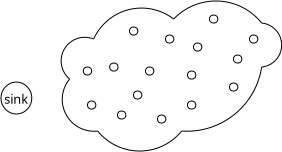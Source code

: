 <?xml version="1.0" encoding="UTF-8"?>
<dia:diagram xmlns:dia="http://www.lysator.liu.se/~alla/dia/">
  <dia:layer name="Background" visible="true">
    <dia:object type="Flowchart - Ellipse" version="0" id="O0">
      <dia:attribute name="obj_pos">
        <dia:point val="9.967,5.352"/>
      </dia:attribute>
      <dia:attribute name="obj_bb">
        <dia:rectangle val="9.967,5.352;11.504,6.946"/>
      </dia:attribute>
      <dia:attribute name="elem_corner">
        <dia:point val="9.967,5.352"/>
      </dia:attribute>
      <dia:attribute name="elem_width">
        <dia:real val="1.538"/>
      </dia:attribute>
      <dia:attribute name="elem_height">
        <dia:real val="1.594"/>
      </dia:attribute>
      <dia:attribute name="border_width">
        <dia:real val="0"/>
      </dia:attribute>
      <dia:attribute name="show_background">
        <dia:boolean val="true"/>
      </dia:attribute>
      <dia:attribute name="padding">
        <dia:real val="0"/>
      </dia:attribute>
      <dia:attribute name="text">
        <dia:composite type="text">
          <dia:attribute name="string">
            <dia:string>#sink#</dia:string>
          </dia:attribute>
          <dia:attribute name="font">
            <dia:font family="sans" style="0" name="Helvetica"/>
          </dia:attribute>
          <dia:attribute name="height">
            <dia:real val="0.8"/>
          </dia:attribute>
          <dia:attribute name="pos">
            <dia:point val="10.735,6.427"/>
          </dia:attribute>
          <dia:attribute name="color">
            <dia:color val="#000000"/>
          </dia:attribute>
          <dia:attribute name="alignment">
            <dia:enum val="1"/>
          </dia:attribute>
        </dia:composite>
      </dia:attribute>
    </dia:object>
    <dia:object type="Standard - Ellipse" version="0" id="O1">
      <dia:attribute name="obj_pos">
        <dia:point val="14.082,4.596"/>
      </dia:attribute>
      <dia:attribute name="obj_bb">
        <dia:rectangle val="14.082,4.596;14.5,5"/>
      </dia:attribute>
      <dia:attribute name="elem_corner">
        <dia:point val="14.082,4.596"/>
      </dia:attribute>
      <dia:attribute name="elem_width">
        <dia:real val="0.418"/>
      </dia:attribute>
      <dia:attribute name="elem_height">
        <dia:real val="0.404"/>
      </dia:attribute>
      <dia:attribute name="border_width">
        <dia:real val="0"/>
      </dia:attribute>
    </dia:object>
    <dia:object type="Standard - Ellipse" version="0" id="O2">
      <dia:attribute name="obj_pos">
        <dia:point val="20.391,1.998"/>
      </dia:attribute>
      <dia:attribute name="obj_bb">
        <dia:rectangle val="20.391,1.998;20.809,2.402"/>
      </dia:attribute>
      <dia:attribute name="elem_corner">
        <dia:point val="20.391,1.998"/>
      </dia:attribute>
      <dia:attribute name="elem_width">
        <dia:real val="0.418"/>
      </dia:attribute>
      <dia:attribute name="elem_height">
        <dia:real val="0.404"/>
      </dia:attribute>
      <dia:attribute name="border_width">
        <dia:real val="0"/>
      </dia:attribute>
    </dia:object>
    <dia:object type="Standard - Ellipse" version="0" id="O3">
      <dia:attribute name="obj_pos">
        <dia:point val="14.291,6.298"/>
      </dia:attribute>
      <dia:attribute name="obj_bb">
        <dia:rectangle val="14.291,6.298;14.709,6.702"/>
      </dia:attribute>
      <dia:attribute name="elem_corner">
        <dia:point val="14.291,6.298"/>
      </dia:attribute>
      <dia:attribute name="elem_width">
        <dia:real val="0.418"/>
      </dia:attribute>
      <dia:attribute name="elem_height">
        <dia:real val="0.404"/>
      </dia:attribute>
      <dia:attribute name="border_width">
        <dia:real val="0"/>
      </dia:attribute>
    </dia:object>
    <dia:object type="Standard - Ellipse" version="0" id="O4">
      <dia:attribute name="obj_pos">
        <dia:point val="15.791,6.798"/>
      </dia:attribute>
      <dia:attribute name="obj_bb">
        <dia:rectangle val="15.791,6.798;16.209,7.202"/>
      </dia:attribute>
      <dia:attribute name="elem_corner">
        <dia:point val="15.791,6.798"/>
      </dia:attribute>
      <dia:attribute name="elem_width">
        <dia:real val="0.418"/>
      </dia:attribute>
      <dia:attribute name="elem_height">
        <dia:real val="0.404"/>
      </dia:attribute>
      <dia:attribute name="border_width">
        <dia:real val="0"/>
      </dia:attribute>
    </dia:object>
    <dia:object type="Standard - Ellipse" version="0" id="O5">
      <dia:attribute name="obj_pos">
        <dia:point val="19.291,4.798"/>
      </dia:attribute>
      <dia:attribute name="obj_bb">
        <dia:rectangle val="19.291,4.798;19.709,5.202"/>
      </dia:attribute>
      <dia:attribute name="elem_corner">
        <dia:point val="19.291,4.798"/>
      </dia:attribute>
      <dia:attribute name="elem_width">
        <dia:real val="0.418"/>
      </dia:attribute>
      <dia:attribute name="elem_height">
        <dia:real val="0.404"/>
      </dia:attribute>
      <dia:attribute name="border_width">
        <dia:real val="0"/>
      </dia:attribute>
    </dia:object>
    <dia:object type="Standard - Ellipse" version="0" id="O6">
      <dia:attribute name="obj_pos">
        <dia:point val="16.391,2.598"/>
      </dia:attribute>
      <dia:attribute name="obj_bb">
        <dia:rectangle val="16.391,2.598;16.809,3.002"/>
      </dia:attribute>
      <dia:attribute name="elem_corner">
        <dia:point val="16.391,2.598"/>
      </dia:attribute>
      <dia:attribute name="elem_width">
        <dia:real val="0.418"/>
      </dia:attribute>
      <dia:attribute name="elem_height">
        <dia:real val="0.404"/>
      </dia:attribute>
      <dia:attribute name="border_width">
        <dia:real val="0"/>
      </dia:attribute>
    </dia:object>
    <dia:object type="Standard - Ellipse" version="0" id="O7">
      <dia:attribute name="obj_pos">
        <dia:point val="19.291,6.298"/>
      </dia:attribute>
      <dia:attribute name="obj_bb">
        <dia:rectangle val="19.291,6.298;19.709,6.702"/>
      </dia:attribute>
      <dia:attribute name="elem_corner">
        <dia:point val="19.291,6.298"/>
      </dia:attribute>
      <dia:attribute name="elem_width">
        <dia:real val="0.418"/>
      </dia:attribute>
      <dia:attribute name="elem_height">
        <dia:real val="0.404"/>
      </dia:attribute>
      <dia:attribute name="border_width">
        <dia:real val="0"/>
      </dia:attribute>
    </dia:object>
    <dia:object type="Standard - Ellipse" version="0" id="O8">
      <dia:attribute name="obj_pos">
        <dia:point val="17.191,4.598"/>
      </dia:attribute>
      <dia:attribute name="obj_bb">
        <dia:rectangle val="17.191,4.598;17.609,5.002"/>
      </dia:attribute>
      <dia:attribute name="elem_corner">
        <dia:point val="17.191,4.598"/>
      </dia:attribute>
      <dia:attribute name="elem_width">
        <dia:real val="0.418"/>
      </dia:attribute>
      <dia:attribute name="elem_height">
        <dia:real val="0.404"/>
      </dia:attribute>
      <dia:attribute name="border_width">
        <dia:real val="0"/>
      </dia:attribute>
    </dia:object>
    <dia:object type="Standard - Ellipse" version="0" id="O9">
      <dia:attribute name="obj_pos">
        <dia:point val="16.591,5.798"/>
      </dia:attribute>
      <dia:attribute name="obj_bb">
        <dia:rectangle val="16.591,5.798;17.009,6.202"/>
      </dia:attribute>
      <dia:attribute name="elem_corner">
        <dia:point val="16.591,5.798"/>
      </dia:attribute>
      <dia:attribute name="elem_width">
        <dia:real val="0.418"/>
      </dia:attribute>
      <dia:attribute name="elem_height">
        <dia:real val="0.404"/>
      </dia:attribute>
      <dia:attribute name="border_width">
        <dia:real val="0"/>
      </dia:attribute>
    </dia:object>
    <dia:object type="Standard - Ellipse" version="0" id="O10">
      <dia:attribute name="obj_pos">
        <dia:point val="19.591,3.398"/>
      </dia:attribute>
      <dia:attribute name="obj_bb">
        <dia:rectangle val="19.591,3.398;20.009,3.802"/>
      </dia:attribute>
      <dia:attribute name="elem_corner">
        <dia:point val="19.591,3.398"/>
      </dia:attribute>
      <dia:attribute name="elem_width">
        <dia:real val="0.418"/>
      </dia:attribute>
      <dia:attribute name="elem_height">
        <dia:real val="0.404"/>
      </dia:attribute>
      <dia:attribute name="border_width">
        <dia:real val="0"/>
      </dia:attribute>
    </dia:object>
    <dia:object type="Standard - Ellipse" version="0" id="O11">
      <dia:attribute name="obj_pos">
        <dia:point val="22.391,2.998"/>
      </dia:attribute>
      <dia:attribute name="obj_bb">
        <dia:rectangle val="22.391,2.998;22.809,3.402"/>
      </dia:attribute>
      <dia:attribute name="elem_corner">
        <dia:point val="22.391,2.998"/>
      </dia:attribute>
      <dia:attribute name="elem_width">
        <dia:real val="0.418"/>
      </dia:attribute>
      <dia:attribute name="elem_height">
        <dia:real val="0.404"/>
      </dia:attribute>
      <dia:attribute name="border_width">
        <dia:real val="0"/>
      </dia:attribute>
    </dia:object>
    <dia:object type="Standard - Ellipse" version="0" id="O12">
      <dia:attribute name="obj_pos">
        <dia:point val="21.391,5.398"/>
      </dia:attribute>
      <dia:attribute name="obj_bb">
        <dia:rectangle val="21.391,5.398;21.809,5.802"/>
      </dia:attribute>
      <dia:attribute name="elem_corner">
        <dia:point val="21.391,5.398"/>
      </dia:attribute>
      <dia:attribute name="elem_width">
        <dia:real val="0.418"/>
      </dia:attribute>
      <dia:attribute name="elem_height">
        <dia:real val="0.404"/>
      </dia:attribute>
      <dia:attribute name="border_width">
        <dia:real val="0"/>
      </dia:attribute>
    </dia:object>
    <dia:object type="Standard - Ellipse" version="0" id="O13">
      <dia:attribute name="obj_pos">
        <dia:point val="18.191,2.998"/>
      </dia:attribute>
      <dia:attribute name="obj_bb">
        <dia:rectangle val="18.191,2.998;18.609,3.402"/>
      </dia:attribute>
      <dia:attribute name="elem_corner">
        <dia:point val="18.191,2.998"/>
      </dia:attribute>
      <dia:attribute name="elem_width">
        <dia:real val="0.418"/>
      </dia:attribute>
      <dia:attribute name="elem_height">
        <dia:real val="0.404"/>
      </dia:attribute>
      <dia:attribute name="border_width">
        <dia:real val="0"/>
      </dia:attribute>
    </dia:object>
    <dia:object type="Standard - Ellipse" version="0" id="O14">
      <dia:attribute name="obj_pos">
        <dia:point val="21.591,3.998"/>
      </dia:attribute>
      <dia:attribute name="obj_bb">
        <dia:rectangle val="21.591,3.998;22.009,4.402"/>
      </dia:attribute>
      <dia:attribute name="elem_corner">
        <dia:point val="21.591,3.998"/>
      </dia:attribute>
      <dia:attribute name="elem_width">
        <dia:real val="0.418"/>
      </dia:attribute>
      <dia:attribute name="elem_height">
        <dia:real val="0.404"/>
      </dia:attribute>
      <dia:attribute name="border_width">
        <dia:real val="0"/>
      </dia:attribute>
    </dia:object>
    <dia:object type="Standard - Ellipse" version="0" id="O15">
      <dia:attribute name="obj_pos">
        <dia:point val="15.4,4.4"/>
      </dia:attribute>
      <dia:attribute name="obj_bb">
        <dia:rectangle val="15.4,4.4;15.818,4.804"/>
      </dia:attribute>
      <dia:attribute name="elem_corner">
        <dia:point val="15.4,4.4"/>
      </dia:attribute>
      <dia:attribute name="elem_width">
        <dia:real val="0.418"/>
      </dia:attribute>
      <dia:attribute name="elem_height">
        <dia:real val="0.404"/>
      </dia:attribute>
      <dia:attribute name="border_width">
        <dia:real val="0"/>
      </dia:attribute>
    </dia:object>
    <dia:object type="Standard - Ellipse" version="0" id="O16">
      <dia:attribute name="obj_pos">
        <dia:point val="17.791,6.998"/>
      </dia:attribute>
      <dia:attribute name="obj_bb">
        <dia:rectangle val="17.791,6.998;18.209,7.402"/>
      </dia:attribute>
      <dia:attribute name="elem_corner">
        <dia:point val="17.791,6.998"/>
      </dia:attribute>
      <dia:attribute name="elem_width">
        <dia:real val="0.418"/>
      </dia:attribute>
      <dia:attribute name="elem_height">
        <dia:real val="0.404"/>
      </dia:attribute>
      <dia:attribute name="border_width">
        <dia:real val="0"/>
      </dia:attribute>
    </dia:object>
    <dia:group>
      <dia:object type="Standard - Arc" version="0" id="O17">
        <dia:attribute name="obj_pos">
          <dia:point val="13.4,5.2"/>
        </dia:attribute>
        <dia:attribute name="obj_bb">
          <dia:rectangle val="13.03,5.2;14.8,7.81"/>
        </dia:attribute>
        <dia:attribute name="conn_endpoints">
          <dia:point val="13.4,5.2"/>
          <dia:point val="14.8,7.8"/>
        </dia:attribute>
        <dia:attribute name="curve_distance">
          <dia:real val="1"/>
        </dia:attribute>
        <dia:attribute name="line_width">
          <dia:real val="0"/>
        </dia:attribute>
      </dia:object>
      <dia:object type="Standard - Arc" version="0" id="O18">
        <dia:attribute name="obj_pos">
          <dia:point val="14.8,7.8"/>
        </dia:attribute>
        <dia:attribute name="obj_bb">
          <dia:rectangle val="14.8,7.8;19,8.8"/>
        </dia:attribute>
        <dia:attribute name="conn_endpoints">
          <dia:point val="14.8,7.8"/>
          <dia:point val="19,7.8"/>
        </dia:attribute>
        <dia:attribute name="curve_distance">
          <dia:real val="1"/>
        </dia:attribute>
        <dia:attribute name="line_width">
          <dia:real val="0"/>
        </dia:attribute>
      </dia:object>
      <dia:object type="Standard - Arc" version="0" id="O19">
        <dia:attribute name="obj_pos">
          <dia:point val="19,7.8"/>
        </dia:attribute>
        <dia:attribute name="obj_bb">
          <dia:rectangle val="19,4.6;23,7.809"/>
        </dia:attribute>
        <dia:attribute name="conn_endpoints">
          <dia:point val="19,7.8"/>
          <dia:point val="23,4.6"/>
        </dia:attribute>
        <dia:attribute name="curve_distance">
          <dia:real val="1"/>
        </dia:attribute>
        <dia:attribute name="line_width">
          <dia:real val="0"/>
        </dia:attribute>
      </dia:object>
      <dia:object type="Standard - Arc" version="0" id="O20">
        <dia:attribute name="obj_pos">
          <dia:point val="23,4.6"/>
        </dia:attribute>
        <dia:attribute name="obj_bb">
          <dia:rectangle val="23,2.4;24,4.6"/>
        </dia:attribute>
        <dia:attribute name="conn_endpoints">
          <dia:point val="23,4.6"/>
          <dia:point val="23,2.4"/>
        </dia:attribute>
        <dia:attribute name="curve_distance">
          <dia:real val="1"/>
        </dia:attribute>
        <dia:attribute name="line_width">
          <dia:real val="0"/>
        </dia:attribute>
      </dia:object>
      <dia:object type="Standard - Arc" version="0" id="O21">
        <dia:attribute name="obj_pos">
          <dia:point val="23,2.4"/>
        </dia:attribute>
        <dia:attribute name="obj_bb">
          <dia:rectangle val="18.6,1.298;23,2.4"/>
        </dia:attribute>
        <dia:attribute name="conn_endpoints">
          <dia:point val="23,2.4"/>
          <dia:point val="18.6,2.2"/>
        </dia:attribute>
        <dia:attribute name="curve_distance">
          <dia:real val="1"/>
        </dia:attribute>
        <dia:attribute name="line_width">
          <dia:real val="0"/>
        </dia:attribute>
      </dia:object>
      <dia:object type="Standard - Arc" version="0" id="O22">
        <dia:attribute name="obj_pos">
          <dia:point val="18.6,2.2"/>
        </dia:attribute>
        <dia:attribute name="obj_bb">
          <dia:rectangle val="14.6,1.651;18.6,3.2"/>
        </dia:attribute>
        <dia:attribute name="conn_endpoints">
          <dia:point val="18.6,2.2"/>
          <dia:point val="14.6,3.2"/>
        </dia:attribute>
        <dia:attribute name="curve_distance">
          <dia:real val="1"/>
        </dia:attribute>
        <dia:attribute name="line_width">
          <dia:real val="0"/>
        </dia:attribute>
      </dia:object>
      <dia:object type="Standard - Arc" version="0" id="O23">
        <dia:attribute name="obj_pos">
          <dia:point val="14.6,3.2"/>
        </dia:attribute>
        <dia:attribute name="obj_bb">
          <dia:rectangle val="12.974,3.113;14.6,5.2"/>
        </dia:attribute>
        <dia:attribute name="conn_endpoints">
          <dia:point val="14.6,3.2"/>
          <dia:point val="13.4,5.2"/>
        </dia:attribute>
        <dia:attribute name="curve_distance">
          <dia:real val="1"/>
        </dia:attribute>
        <dia:attribute name="line_width">
          <dia:real val="0"/>
        </dia:attribute>
      </dia:object>
    </dia:group>
  </dia:layer>
</dia:diagram>
